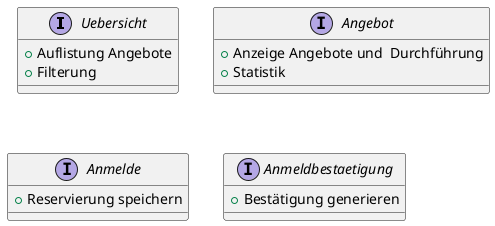 @startuml

/' The slides show the title '/
/'title Interfaces'/

interface Uebersicht {
  +Auflistung Angebote
  +Filterung
}

interface Angebot {
  +Anzeige Angebote und  Durchführung
  +Statistik
}
interface Anmelde {
  +Reservierung speichern
}
interface Anmeldbestaetigung {
  +Bestätigung generieren
}

@enduml
